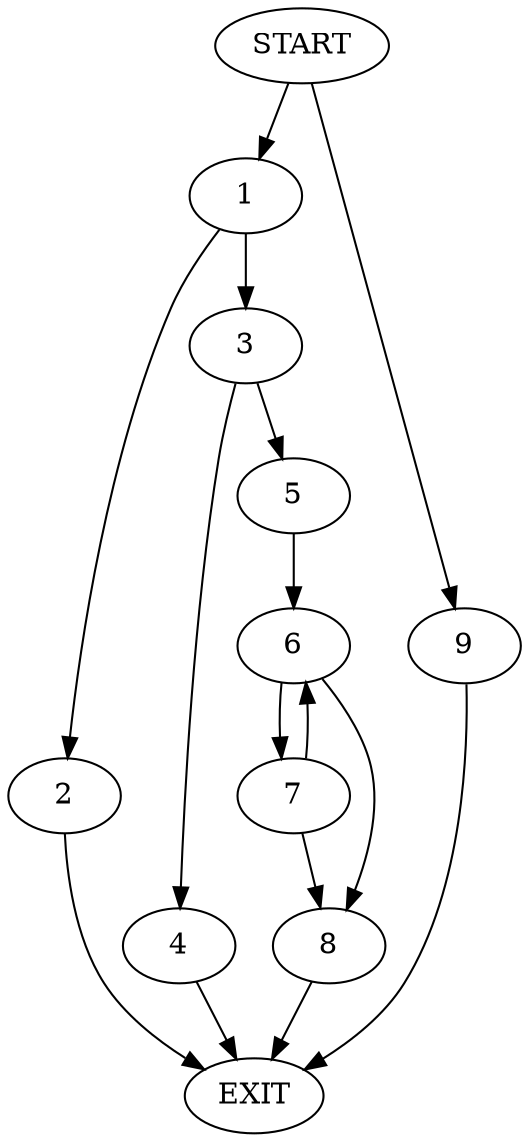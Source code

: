 digraph {
0 [label="START"]
10 [label="EXIT"]
0 -> 1
1 -> 2
1 -> 3
3 -> 4
3 -> 5
2 -> 10
4 -> 10
5 -> 6
6 -> 7
6 -> 8
7 -> 6
7 -> 8
8 -> 10
0 -> 9
9 -> 10
}

